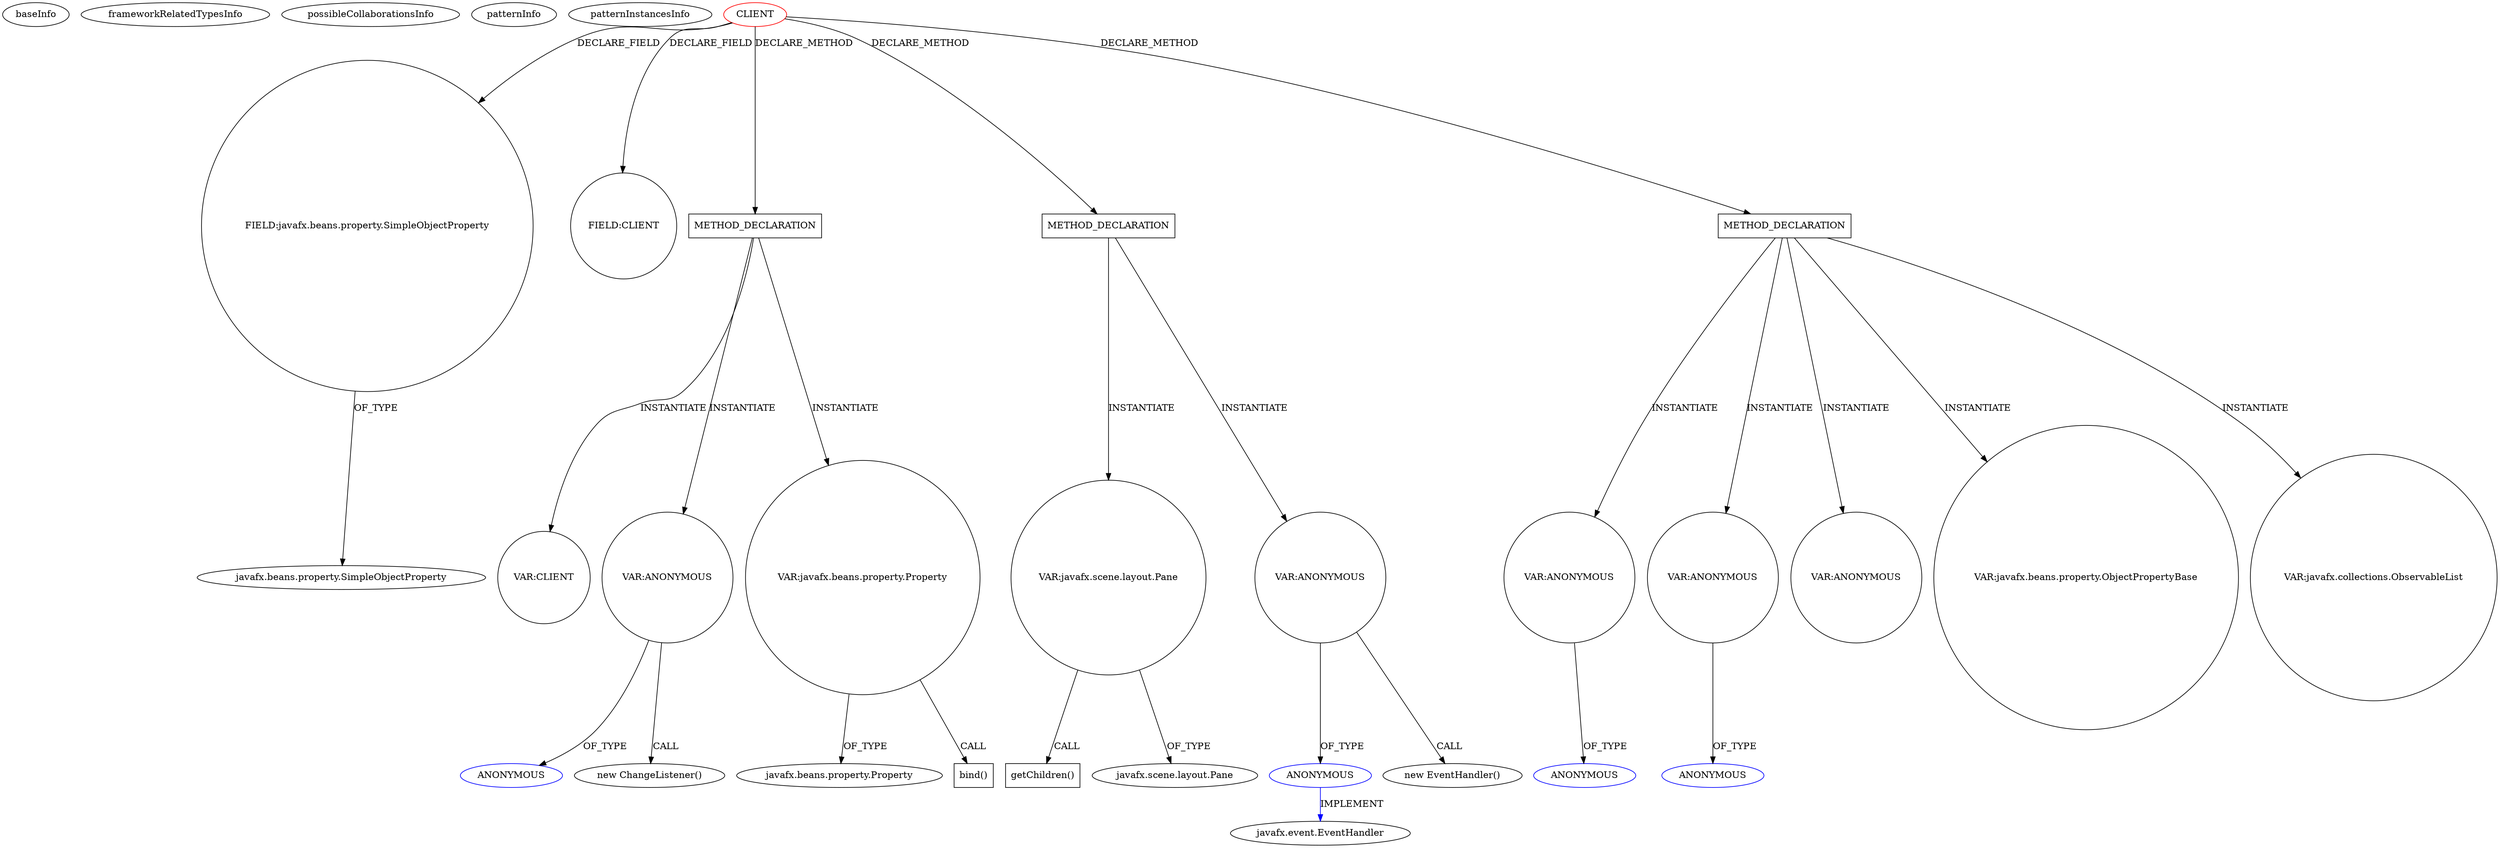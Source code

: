 digraph {
baseInfo[graphId=3889,category="pattern",isAnonymous=false,possibleRelation=false]
frameworkRelatedTypesInfo[]
possibleCollaborationsInfo[]
patternInfo[frequency=2.0,patternRootClient=0]
patternInstancesInfo[0="SaiPradeepDandem-javafx2-gradient-builder~/SaiPradeepDandem-javafx2-gradient-builder/javafx2-gradient-builder-master/src/main/java/com/javafx/gradientbuilder/application/GradientBuilderApp.java~GradientBuilderApp~1189",1="UrsKR-fxcalendar~/UrsKR-fxcalendar/fxcalendar-master/src/main/java/com/sai/javafx/calendar/FXCalendar.java~FXCalendar~1522"]
13[label="FIELD:javafx.beans.property.SimpleObjectProperty",vertexType="FIELD_DECLARATION",isFrameworkType=false,shape=circle]
14[label="javafx.beans.property.SimpleObjectProperty",vertexType="FRAMEWORK_CLASS_TYPE",isFrameworkType=false]
0[label="CLIENT",vertexType="ROOT_CLIENT_CLASS_DECLARATION",isFrameworkType=false,color=red]
4[label="FIELD:CLIENT",vertexType="FIELD_DECLARATION",isFrameworkType=false,shape=circle]
39[label="METHOD_DECLARATION",vertexType="CLIENT_METHOD_DECLARATION",isFrameworkType=false,shape=box]
41[label="VAR:CLIENT",vertexType="VARIABLE_EXPRESION",isFrameworkType=false,shape=circle]
15[label="METHOD_DECLARATION",vertexType="CLIENT_METHOD_DECLARATION",isFrameworkType=false,shape=box]
35[label="VAR:javafx.scene.layout.Pane",vertexType="VARIABLE_EXPRESION",isFrameworkType=false,shape=circle]
36[label="getChildren()",vertexType="INSIDE_CALL",isFrameworkType=false,shape=box]
50[label="VAR:ANONYMOUS",vertexType="VARIABLE_EXPRESION",isFrameworkType=false,shape=circle]
51[label="ANONYMOUS",vertexType="REFERENCE_ANONYMOUS_DECLARATION",isFrameworkType=false,color=blue]
20[label="VAR:ANONYMOUS",vertexType="VARIABLE_EXPRESION",isFrameworkType=false,shape=circle]
21[label="ANONYMOUS",vertexType="REFERENCE_ANONYMOUS_DECLARATION",isFrameworkType=false,color=blue]
19[label="new EventHandler()",vertexType="CONSTRUCTOR_CALL",isFrameworkType=false]
22[label="javafx.event.EventHandler",vertexType="FRAMEWORK_INTERFACE_TYPE",isFrameworkType=false]
37[label="javafx.scene.layout.Pane",vertexType="FRAMEWORK_CLASS_TYPE",isFrameworkType=false]
62[label="METHOD_DECLARATION",vertexType="CLIENT_METHOD_DECLARATION",isFrameworkType=false,shape=box]
64[label="VAR:ANONYMOUS",vertexType="VARIABLE_EXPRESION",isFrameworkType=false,shape=circle]
49[label="new ChangeListener()",vertexType="CONSTRUCTOR_CALL",isFrameworkType=false]
65[label="ANONYMOUS",vertexType="REFERENCE_ANONYMOUS_DECLARATION",isFrameworkType=false,color=blue]
80[label="VAR:ANONYMOUS",vertexType="VARIABLE_EXPRESION",isFrameworkType=false,shape=circle]
90[label="VAR:ANONYMOUS",vertexType="VARIABLE_EXPRESION",isFrameworkType=false,shape=circle]
81[label="ANONYMOUS",vertexType="REFERENCE_ANONYMOUS_DECLARATION",isFrameworkType=false,color=blue]
43[label="VAR:javafx.beans.property.Property",vertexType="VARIABLE_EXPRESION",isFrameworkType=false,shape=circle]
45[label="javafx.beans.property.Property",vertexType="FRAMEWORK_INTERFACE_TYPE",isFrameworkType=false]
44[label="bind()",vertexType="INSIDE_CALL",isFrameworkType=false,shape=box]
76[label="VAR:javafx.beans.property.ObjectPropertyBase",vertexType="VARIABLE_EXPRESION",isFrameworkType=false,shape=circle]
96[label="VAR:javafx.collections.ObservableList",vertexType="VARIABLE_EXPRESION",isFrameworkType=false,shape=circle]
0->39[label="DECLARE_METHOD"]
20->19[label="CALL"]
15->35[label="INSTANTIATE"]
15->20[label="INSTANTIATE"]
35->36[label="CALL"]
62->76[label="INSTANTIATE"]
0->4[label="DECLARE_FIELD"]
0->15[label="DECLARE_METHOD"]
62->80[label="INSTANTIATE"]
62->90[label="INSTANTIATE"]
0->13[label="DECLARE_FIELD"]
39->43[label="INSTANTIATE"]
21->22[label="IMPLEMENT",color=blue]
39->41[label="INSTANTIATE"]
62->96[label="INSTANTIATE"]
80->81[label="OF_TYPE"]
43->44[label="CALL"]
64->65[label="OF_TYPE"]
13->14[label="OF_TYPE"]
35->37[label="OF_TYPE"]
0->62[label="DECLARE_METHOD"]
50->51[label="OF_TYPE"]
50->49[label="CALL"]
62->64[label="INSTANTIATE"]
39->50[label="INSTANTIATE"]
20->21[label="OF_TYPE"]
43->45[label="OF_TYPE"]
}
